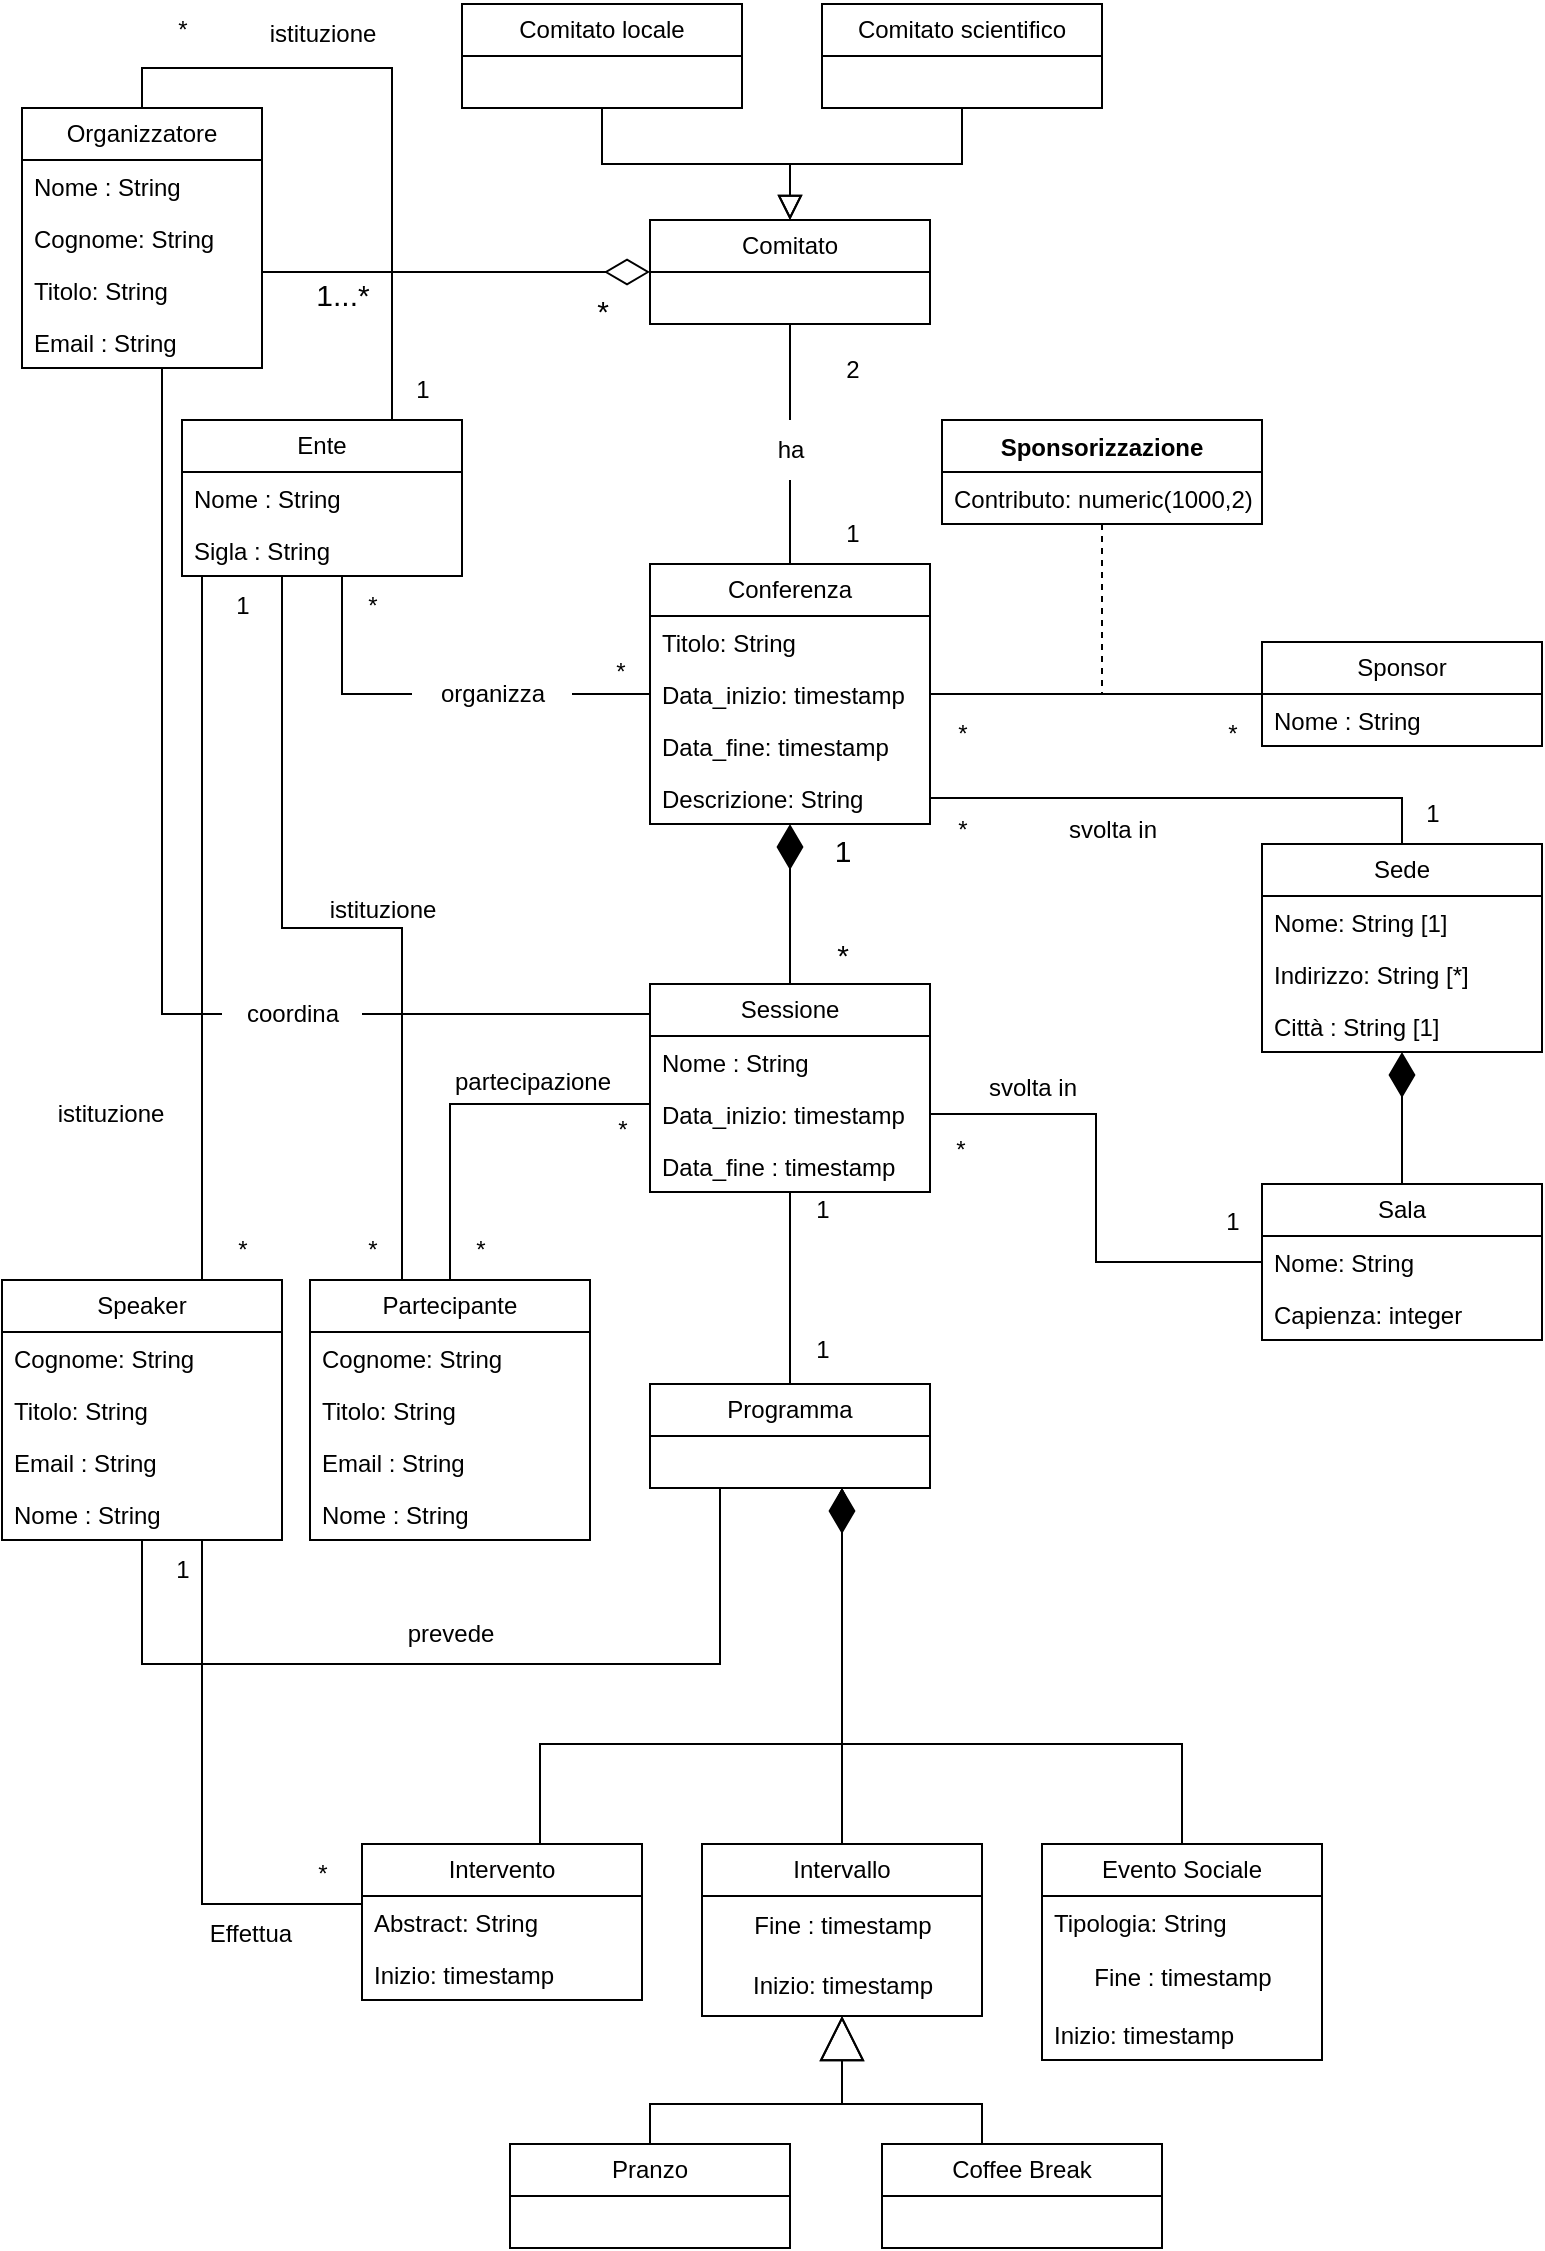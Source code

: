 <mxfile version="21.3.7" type="device">
  <diagram name="Pagina-1" id="CvmVaPvms-UxlyBjIQ5L">
    <mxGraphModel dx="1434" dy="839" grid="1" gridSize="10" guides="1" tooltips="1" connect="1" arrows="1" fold="1" page="1" pageScale="1" pageWidth="827" pageHeight="1169" math="0" shadow="0">
      <root>
        <mxCell id="0" />
        <mxCell id="1" parent="0" />
        <mxCell id="4EUrBaUepY61Hy6sgjjP-1" value="Organizzatore" style="swimlane;fontStyle=0;childLayout=stackLayout;horizontal=1;startSize=26;fillColor=none;horizontalStack=0;resizeParent=1;resizeParentMax=0;resizeLast=0;collapsible=1;marginBottom=0;whiteSpace=wrap;html=1;" parent="1" vertex="1">
          <mxGeometry x="30" y="62" width="120" height="130" as="geometry" />
        </mxCell>
        <mxCell id="4EUrBaUepY61Hy6sgjjP-2" value="Nome : String" style="text;strokeColor=none;fillColor=none;align=left;verticalAlign=top;spacingLeft=4;spacingRight=4;overflow=hidden;rotatable=0;points=[[0,0.5],[1,0.5]];portConstraint=eastwest;whiteSpace=wrap;html=1;" parent="4EUrBaUepY61Hy6sgjjP-1" vertex="1">
          <mxGeometry y="26" width="120" height="26" as="geometry" />
        </mxCell>
        <mxCell id="4EUrBaUepY61Hy6sgjjP-3" value="Cognome: String" style="text;strokeColor=none;fillColor=none;align=left;verticalAlign=top;spacingLeft=4;spacingRight=4;overflow=hidden;rotatable=0;points=[[0,0.5],[1,0.5]];portConstraint=eastwest;whiteSpace=wrap;html=1;" parent="4EUrBaUepY61Hy6sgjjP-1" vertex="1">
          <mxGeometry y="52" width="120" height="26" as="geometry" />
        </mxCell>
        <mxCell id="4EUrBaUepY61Hy6sgjjP-4" value="Titolo: String" style="text;strokeColor=none;fillColor=none;align=left;verticalAlign=top;spacingLeft=4;spacingRight=4;overflow=hidden;rotatable=0;points=[[0,0.5],[1,0.5]];portConstraint=eastwest;whiteSpace=wrap;html=1;" parent="4EUrBaUepY61Hy6sgjjP-1" vertex="1">
          <mxGeometry y="78" width="120" height="26" as="geometry" />
        </mxCell>
        <mxCell id="4EUrBaUepY61Hy6sgjjP-5" value="Email : String" style="text;strokeColor=none;fillColor=none;align=left;verticalAlign=top;spacingLeft=4;spacingRight=4;overflow=hidden;rotatable=0;points=[[0,0.5],[1,0.5]];portConstraint=eastwest;whiteSpace=wrap;html=1;" parent="4EUrBaUepY61Hy6sgjjP-1" vertex="1">
          <mxGeometry y="104" width="120" height="26" as="geometry" />
        </mxCell>
        <mxCell id="4EUrBaUepY61Hy6sgjjP-6" value="Comitato" style="swimlane;fontStyle=0;childLayout=stackLayout;horizontal=1;startSize=26;fillColor=none;horizontalStack=0;resizeParent=1;resizeParentMax=0;resizeLast=0;collapsible=1;marginBottom=0;whiteSpace=wrap;html=1;" parent="1" vertex="1">
          <mxGeometry x="344" y="118" width="140" height="52" as="geometry" />
        </mxCell>
        <mxCell id="4EUrBaUepY61Hy6sgjjP-19" style="edgeStyle=orthogonalEdgeStyle;rounded=0;orthogonalLoop=1;jettySize=auto;html=1;exitX=0.5;exitY=1;exitDx=0;exitDy=0;endSize=10;endArrow=block;endFill=0;" parent="1" source="4EUrBaUepY61Hy6sgjjP-14" target="4EUrBaUepY61Hy6sgjjP-6" edge="1">
          <mxGeometry relative="1" as="geometry" />
        </mxCell>
        <mxCell id="4EUrBaUepY61Hy6sgjjP-14" value="Comitato locale" style="swimlane;fontStyle=0;childLayout=stackLayout;horizontal=1;startSize=26;fillColor=none;horizontalStack=0;resizeParent=1;resizeParentMax=0;resizeLast=0;collapsible=1;marginBottom=0;whiteSpace=wrap;html=1;" parent="1" vertex="1">
          <mxGeometry x="250" y="10" width="140" height="52" as="geometry" />
        </mxCell>
        <mxCell id="4EUrBaUepY61Hy6sgjjP-20" style="edgeStyle=orthogonalEdgeStyle;rounded=0;orthogonalLoop=1;jettySize=auto;html=1;exitX=0.5;exitY=1;exitDx=0;exitDy=0;entryX=0.5;entryY=0;entryDx=0;entryDy=0;endArrow=block;endFill=0;endSize=10;" parent="1" source="4EUrBaUepY61Hy6sgjjP-18" target="4EUrBaUepY61Hy6sgjjP-6" edge="1">
          <mxGeometry relative="1" as="geometry" />
        </mxCell>
        <mxCell id="4EUrBaUepY61Hy6sgjjP-18" value="Comitato scientifico" style="swimlane;fontStyle=0;childLayout=stackLayout;horizontal=1;startSize=26;fillColor=none;horizontalStack=0;resizeParent=1;resizeParentMax=0;resizeLast=0;collapsible=1;marginBottom=0;whiteSpace=wrap;html=1;" parent="1" vertex="1">
          <mxGeometry x="430" y="10" width="140" height="52" as="geometry" />
        </mxCell>
        <mxCell id="4EUrBaUepY61Hy6sgjjP-21" style="edgeStyle=orthogonalEdgeStyle;rounded=0;orthogonalLoop=1;jettySize=auto;html=1;endArrow=diamondThin;endFill=0;endSize=20;" parent="1" source="4EUrBaUepY61Hy6sgjjP-1" target="4EUrBaUepY61Hy6sgjjP-6" edge="1">
          <mxGeometry relative="1" as="geometry">
            <Array as="points">
              <mxPoint x="240" y="144" />
              <mxPoint x="240" y="144" />
            </Array>
          </mxGeometry>
        </mxCell>
        <mxCell id="4EUrBaUepY61Hy6sgjjP-22" value="&lt;font style=&quot;font-size: 15px;&quot;&gt;1...*&lt;/font&gt;" style="text;html=1;align=center;verticalAlign=middle;resizable=0;points=[];autosize=1;strokeColor=none;fillColor=none;" parent="1" vertex="1">
          <mxGeometry x="165" y="140" width="50" height="30" as="geometry" />
        </mxCell>
        <mxCell id="4EUrBaUepY61Hy6sgjjP-23" value="&lt;font style=&quot;font-size: 15px;&quot;&gt;*&lt;/font&gt;" style="text;html=1;align=center;verticalAlign=middle;resizable=0;points=[];autosize=1;strokeColor=none;fillColor=none;fontSize=12;fontFamily=Helvetica;fontColor=default;" parent="1" vertex="1">
          <mxGeometry x="305" y="148" width="30" height="30" as="geometry" />
        </mxCell>
        <mxCell id="4EUrBaUepY61Hy6sgjjP-29" style="edgeStyle=orthogonalEdgeStyle;rounded=0;orthogonalLoop=1;jettySize=auto;html=1;exitX=0.5;exitY=0;exitDx=0;exitDy=0;fontFamily=Helvetica;fontSize=12;fontColor=default;endArrow=none;endFill=0;" parent="1" source="4EUrBaUepY61Hy6sgjjP-32" target="4EUrBaUepY61Hy6sgjjP-6" edge="1">
          <mxGeometry relative="1" as="geometry" />
        </mxCell>
        <mxCell id="4EUrBaUepY61Hy6sgjjP-24" value="Conferenza" style="swimlane;fontStyle=0;childLayout=stackLayout;horizontal=1;startSize=26;fillColor=none;horizontalStack=0;resizeParent=1;resizeParentMax=0;resizeLast=0;collapsible=1;marginBottom=0;whiteSpace=wrap;html=1;fontFamily=Helvetica;fontSize=12;fontColor=default;" parent="1" vertex="1">
          <mxGeometry x="344" y="290" width="140" height="130" as="geometry" />
        </mxCell>
        <mxCell id="4EUrBaUepY61Hy6sgjjP-25" value="Titolo: String" style="text;strokeColor=none;fillColor=none;align=left;verticalAlign=top;spacingLeft=4;spacingRight=4;overflow=hidden;rotatable=0;points=[[0,0.5],[1,0.5]];portConstraint=eastwest;whiteSpace=wrap;html=1;fontSize=12;fontFamily=Helvetica;fontColor=default;" parent="4EUrBaUepY61Hy6sgjjP-24" vertex="1">
          <mxGeometry y="26" width="140" height="26" as="geometry" />
        </mxCell>
        <mxCell id="4EUrBaUepY61Hy6sgjjP-26" value="Data_inizio: timestamp" style="text;strokeColor=none;fillColor=none;align=left;verticalAlign=top;spacingLeft=4;spacingRight=4;overflow=hidden;rotatable=0;points=[[0,0.5],[1,0.5]];portConstraint=eastwest;whiteSpace=wrap;html=1;fontSize=12;fontFamily=Helvetica;fontColor=default;" parent="4EUrBaUepY61Hy6sgjjP-24" vertex="1">
          <mxGeometry y="52" width="140" height="26" as="geometry" />
        </mxCell>
        <mxCell id="4EUrBaUepY61Hy6sgjjP-27" value="Data_fine: timestamp" style="text;strokeColor=none;fillColor=none;align=left;verticalAlign=top;spacingLeft=4;spacingRight=4;overflow=hidden;rotatable=0;points=[[0,0.5],[1,0.5]];portConstraint=eastwest;whiteSpace=wrap;html=1;fontSize=12;fontFamily=Helvetica;fontColor=default;" parent="4EUrBaUepY61Hy6sgjjP-24" vertex="1">
          <mxGeometry y="78" width="140" height="26" as="geometry" />
        </mxCell>
        <mxCell id="4EUrBaUepY61Hy6sgjjP-28" value="Descrizione: String" style="text;strokeColor=none;fillColor=none;align=left;verticalAlign=top;spacingLeft=4;spacingRight=4;overflow=hidden;rotatable=0;points=[[0,0.5],[1,0.5]];portConstraint=eastwest;whiteSpace=wrap;html=1;fontSize=12;fontFamily=Helvetica;fontColor=default;" parent="4EUrBaUepY61Hy6sgjjP-24" vertex="1">
          <mxGeometry y="104" width="140" height="26" as="geometry" />
        </mxCell>
        <mxCell id="4EUrBaUepY61Hy6sgjjP-30" value="2" style="text;html=1;align=center;verticalAlign=middle;resizable=0;points=[];autosize=1;strokeColor=none;fillColor=none;fontSize=12;fontFamily=Helvetica;fontColor=default;" parent="1" vertex="1">
          <mxGeometry x="430" y="178" width="30" height="30" as="geometry" />
        </mxCell>
        <mxCell id="4EUrBaUepY61Hy6sgjjP-31" value="1" style="text;html=1;align=center;verticalAlign=middle;resizable=0;points=[];autosize=1;strokeColor=none;fillColor=none;fontSize=12;fontFamily=Helvetica;fontColor=default;" parent="1" vertex="1">
          <mxGeometry x="430" y="260" width="30" height="30" as="geometry" />
        </mxCell>
        <mxCell id="4EUrBaUepY61Hy6sgjjP-33" value="" style="edgeStyle=orthogonalEdgeStyle;rounded=0;orthogonalLoop=1;jettySize=auto;html=1;exitX=0.5;exitY=0;exitDx=0;exitDy=0;fontFamily=Helvetica;fontSize=12;fontColor=default;endArrow=none;endFill=0;" parent="1" source="4EUrBaUepY61Hy6sgjjP-24" target="4EUrBaUepY61Hy6sgjjP-32" edge="1">
          <mxGeometry relative="1" as="geometry">
            <mxPoint x="414" y="290" as="sourcePoint" />
            <mxPoint x="414" y="170" as="targetPoint" />
          </mxGeometry>
        </mxCell>
        <mxCell id="4EUrBaUepY61Hy6sgjjP-32" value="ha" style="text;html=1;align=center;verticalAlign=middle;resizable=0;points=[];autosize=1;strokeColor=none;fillColor=none;fontSize=12;fontFamily=Helvetica;fontColor=default;" parent="1" vertex="1">
          <mxGeometry x="394" y="218" width="40" height="30" as="geometry" />
        </mxCell>
        <mxCell id="4EUrBaUepY61Hy6sgjjP-34" value="Sponsor" style="swimlane;fontStyle=0;childLayout=stackLayout;horizontal=1;startSize=26;fillColor=none;horizontalStack=0;resizeParent=1;resizeParentMax=0;resizeLast=0;collapsible=1;marginBottom=0;whiteSpace=wrap;html=1;fontFamily=Helvetica;fontSize=12;fontColor=default;" parent="1" vertex="1">
          <mxGeometry x="650" y="329" width="140" height="52" as="geometry" />
        </mxCell>
        <mxCell id="4EUrBaUepY61Hy6sgjjP-35" value="Nome : String" style="text;strokeColor=none;fillColor=none;align=left;verticalAlign=top;spacingLeft=4;spacingRight=4;overflow=hidden;rotatable=0;points=[[0,0.5],[1,0.5]];portConstraint=eastwest;whiteSpace=wrap;html=1;fontSize=12;fontFamily=Helvetica;fontColor=default;" parent="4EUrBaUepY61Hy6sgjjP-34" vertex="1">
          <mxGeometry y="26" width="140" height="26" as="geometry" />
        </mxCell>
        <mxCell id="4EUrBaUepY61Hy6sgjjP-38" value="Sponsorizzazione" style="swimlane;fontStyle=1;align=center;verticalAlign=top;childLayout=stackLayout;horizontal=1;startSize=26;horizontalStack=0;resizeParent=1;resizeParentMax=0;resizeLast=0;collapsible=1;marginBottom=0;whiteSpace=wrap;html=1;fontFamily=Helvetica;fontSize=12;fontColor=default;fillColor=none;gradientColor=none;" parent="1" vertex="1">
          <mxGeometry x="490" y="218" width="160" height="52" as="geometry" />
        </mxCell>
        <mxCell id="4EUrBaUepY61Hy6sgjjP-39" value="Contributo: numeric(1000,2)" style="text;strokeColor=none;fillColor=none;align=left;verticalAlign=top;spacingLeft=4;spacingRight=4;overflow=hidden;rotatable=0;points=[[0,0.5],[1,0.5]];portConstraint=eastwest;whiteSpace=wrap;html=1;fontSize=12;fontFamily=Helvetica;fontColor=default;" parent="4EUrBaUepY61Hy6sgjjP-38" vertex="1">
          <mxGeometry y="26" width="160" height="26" as="geometry" />
        </mxCell>
        <mxCell id="4EUrBaUepY61Hy6sgjjP-47" style="edgeStyle=orthogonalEdgeStyle;rounded=0;orthogonalLoop=1;jettySize=auto;html=1;exitX=1;exitY=0.5;exitDx=0;exitDy=0;entryX=0.5;entryY=1;entryDx=0;entryDy=0;fontFamily=Helvetica;fontSize=12;fontColor=default;dashed=1;endArrow=none;endFill=0;" parent="1" source="4EUrBaUepY61Hy6sgjjP-26" target="4EUrBaUepY61Hy6sgjjP-38" edge="1">
          <mxGeometry relative="1" as="geometry" />
        </mxCell>
        <mxCell id="4EUrBaUepY61Hy6sgjjP-48" style="edgeStyle=orthogonalEdgeStyle;rounded=0;orthogonalLoop=1;jettySize=auto;html=1;exitX=1;exitY=0.5;exitDx=0;exitDy=0;fontFamily=Helvetica;fontSize=12;fontColor=default;endArrow=none;endFill=0;" parent="1" source="4EUrBaUepY61Hy6sgjjP-26" target="4EUrBaUepY61Hy6sgjjP-34" edge="1">
          <mxGeometry relative="1" as="geometry" />
        </mxCell>
        <mxCell id="4EUrBaUepY61Hy6sgjjP-49" value="*" style="text;html=1;align=center;verticalAlign=middle;resizable=0;points=[];autosize=1;strokeColor=none;fillColor=none;fontSize=12;fontFamily=Helvetica;fontColor=default;" parent="1" vertex="1">
          <mxGeometry x="620" y="360" width="30" height="30" as="geometry" />
        </mxCell>
        <mxCell id="4EUrBaUepY61Hy6sgjjP-50" value="*" style="text;html=1;align=center;verticalAlign=middle;resizable=0;points=[];autosize=1;strokeColor=none;fillColor=none;fontSize=12;fontFamily=Helvetica;fontColor=default;" parent="1" vertex="1">
          <mxGeometry x="485" y="360" width="30" height="30" as="geometry" />
        </mxCell>
        <mxCell id="4EUrBaUepY61Hy6sgjjP-71" style="edgeStyle=orthogonalEdgeStyle;rounded=0;orthogonalLoop=1;jettySize=auto;html=1;exitX=0.75;exitY=0;exitDx=0;exitDy=0;entryX=0.5;entryY=0;entryDx=0;entryDy=0;fontFamily=Helvetica;fontSize=12;fontColor=default;endArrow=none;endFill=0;" parent="1" source="4EUrBaUepY61Hy6sgjjP-51" target="4EUrBaUepY61Hy6sgjjP-1" edge="1">
          <mxGeometry relative="1" as="geometry" />
        </mxCell>
        <mxCell id="4EUrBaUepY61Hy6sgjjP-51" value="Ente" style="swimlane;fontStyle=0;childLayout=stackLayout;horizontal=1;startSize=26;fillColor=none;horizontalStack=0;resizeParent=1;resizeParentMax=0;resizeLast=0;collapsible=1;marginBottom=0;whiteSpace=wrap;html=1;fontFamily=Helvetica;fontSize=12;fontColor=default;" parent="1" vertex="1">
          <mxGeometry x="110" y="218" width="140" height="78" as="geometry" />
        </mxCell>
        <mxCell id="4EUrBaUepY61Hy6sgjjP-52" value="Nome : String" style="text;strokeColor=none;fillColor=none;align=left;verticalAlign=top;spacingLeft=4;spacingRight=4;overflow=hidden;rotatable=0;points=[[0,0.5],[1,0.5]];portConstraint=eastwest;whiteSpace=wrap;html=1;fontSize=12;fontFamily=Helvetica;fontColor=default;" parent="4EUrBaUepY61Hy6sgjjP-51" vertex="1">
          <mxGeometry y="26" width="140" height="26" as="geometry" />
        </mxCell>
        <mxCell id="4EUrBaUepY61Hy6sgjjP-53" value="Sigla : String" style="text;strokeColor=none;fillColor=none;align=left;verticalAlign=top;spacingLeft=4;spacingRight=4;overflow=hidden;rotatable=0;points=[[0,0.5],[1,0.5]];portConstraint=eastwest;whiteSpace=wrap;html=1;fontSize=12;fontFamily=Helvetica;fontColor=default;" parent="4EUrBaUepY61Hy6sgjjP-51" vertex="1">
          <mxGeometry y="52" width="140" height="26" as="geometry" />
        </mxCell>
        <mxCell id="4EUrBaUepY61Hy6sgjjP-55" style="edgeStyle=orthogonalEdgeStyle;rounded=0;orthogonalLoop=1;jettySize=auto;html=1;exitX=1;exitY=0.5;exitDx=0;exitDy=0;fontFamily=Helvetica;fontSize=12;fontColor=default;endArrow=none;endFill=0;" parent="1" source="4EUrBaUepY61Hy6sgjjP-56" target="4EUrBaUepY61Hy6sgjjP-24" edge="1">
          <mxGeometry relative="1" as="geometry" />
        </mxCell>
        <mxCell id="4EUrBaUepY61Hy6sgjjP-57" value="" style="edgeStyle=orthogonalEdgeStyle;rounded=0;orthogonalLoop=1;jettySize=auto;html=1;fontFamily=Helvetica;fontSize=12;fontColor=default;endArrow=none;endFill=0;" parent="1" source="4EUrBaUepY61Hy6sgjjP-51" target="4EUrBaUepY61Hy6sgjjP-56" edge="1">
          <mxGeometry relative="1" as="geometry">
            <mxPoint x="180" y="355" as="sourcePoint" />
            <mxPoint x="344" y="355" as="targetPoint" />
            <Array as="points">
              <mxPoint x="190" y="355" />
            </Array>
          </mxGeometry>
        </mxCell>
        <mxCell id="4EUrBaUepY61Hy6sgjjP-56" value="organizza" style="text;html=1;align=center;verticalAlign=middle;resizable=0;points=[];autosize=1;strokeColor=none;fillColor=none;fontSize=12;fontFamily=Helvetica;fontColor=default;" parent="1" vertex="1">
          <mxGeometry x="225" y="340" width="80" height="30" as="geometry" />
        </mxCell>
        <mxCell id="4EUrBaUepY61Hy6sgjjP-58" value="*" style="text;html=1;align=center;verticalAlign=middle;resizable=0;points=[];autosize=1;strokeColor=none;fillColor=none;fontSize=12;fontFamily=Helvetica;fontColor=default;" parent="1" vertex="1">
          <mxGeometry x="314" y="329" width="30" height="30" as="geometry" />
        </mxCell>
        <mxCell id="4EUrBaUepY61Hy6sgjjP-59" value="*" style="text;html=1;align=center;verticalAlign=middle;resizable=0;points=[];autosize=1;strokeColor=none;fillColor=none;fontSize=12;fontFamily=Helvetica;fontColor=default;" parent="1" vertex="1">
          <mxGeometry x="190" y="296" width="30" height="30" as="geometry" />
        </mxCell>
        <mxCell id="4EUrBaUepY61Hy6sgjjP-64" style="edgeStyle=orthogonalEdgeStyle;rounded=0;orthogonalLoop=1;jettySize=auto;html=1;exitX=0.5;exitY=0;exitDx=0;exitDy=0;fontFamily=Helvetica;fontSize=12;fontColor=default;endArrow=diamondThin;endFill=1;endSize=20;" parent="1" source="4EUrBaUepY61Hy6sgjjP-60" target="4EUrBaUepY61Hy6sgjjP-24" edge="1">
          <mxGeometry relative="1" as="geometry" />
        </mxCell>
        <mxCell id="4EUrBaUepY61Hy6sgjjP-60" value="Sessione" style="swimlane;fontStyle=0;childLayout=stackLayout;horizontal=1;startSize=26;fillColor=none;horizontalStack=0;resizeParent=1;resizeParentMax=0;resizeLast=0;collapsible=1;marginBottom=0;whiteSpace=wrap;html=1;fontFamily=Helvetica;fontSize=12;fontColor=default;" parent="1" vertex="1">
          <mxGeometry x="344" y="500" width="140" height="104" as="geometry" />
        </mxCell>
        <mxCell id="4EUrBaUepY61Hy6sgjjP-61" value="Nome : String" style="text;strokeColor=none;fillColor=none;align=left;verticalAlign=top;spacingLeft=4;spacingRight=4;overflow=hidden;rotatable=0;points=[[0,0.5],[1,0.5]];portConstraint=eastwest;whiteSpace=wrap;html=1;fontSize=12;fontFamily=Helvetica;fontColor=default;" parent="4EUrBaUepY61Hy6sgjjP-60" vertex="1">
          <mxGeometry y="26" width="140" height="26" as="geometry" />
        </mxCell>
        <mxCell id="4EUrBaUepY61Hy6sgjjP-62" value="Data_inizio: timestamp" style="text;strokeColor=none;fillColor=none;align=left;verticalAlign=top;spacingLeft=4;spacingRight=4;overflow=hidden;rotatable=0;points=[[0,0.5],[1,0.5]];portConstraint=eastwest;whiteSpace=wrap;html=1;fontSize=12;fontFamily=Helvetica;fontColor=default;" parent="4EUrBaUepY61Hy6sgjjP-60" vertex="1">
          <mxGeometry y="52" width="140" height="26" as="geometry" />
        </mxCell>
        <mxCell id="4EUrBaUepY61Hy6sgjjP-63" value="Data_fine : timestamp" style="text;strokeColor=none;fillColor=none;align=left;verticalAlign=top;spacingLeft=4;spacingRight=4;overflow=hidden;rotatable=0;points=[[0,0.5],[1,0.5]];portConstraint=eastwest;whiteSpace=wrap;html=1;fontSize=12;fontFamily=Helvetica;fontColor=default;" parent="4EUrBaUepY61Hy6sgjjP-60" vertex="1">
          <mxGeometry y="78" width="140" height="26" as="geometry" />
        </mxCell>
        <mxCell id="4EUrBaUepY61Hy6sgjjP-65" value="&lt;font style=&quot;font-size: 15px;&quot;&gt;1&lt;/font&gt;" style="text;html=1;align=center;verticalAlign=middle;resizable=0;points=[];autosize=1;strokeColor=none;fillColor=none;fontSize=12;fontFamily=Helvetica;fontColor=default;" parent="1" vertex="1">
          <mxGeometry x="425" y="418" width="30" height="30" as="geometry" />
        </mxCell>
        <mxCell id="4EUrBaUepY61Hy6sgjjP-66" value="&lt;font style=&quot;font-size: 15px;&quot;&gt;*&lt;/font&gt;" style="text;html=1;align=center;verticalAlign=middle;resizable=0;points=[];autosize=1;strokeColor=none;fillColor=none;fontSize=12;fontFamily=Helvetica;fontColor=default;" parent="1" vertex="1">
          <mxGeometry x="425" y="470" width="30" height="30" as="geometry" />
        </mxCell>
        <mxCell id="4EUrBaUepY61Hy6sgjjP-67" style="edgeStyle=orthogonalEdgeStyle;rounded=0;orthogonalLoop=1;jettySize=auto;html=1;exitX=0;exitY=0.5;exitDx=0;exitDy=0;fontFamily=Helvetica;fontSize=12;fontColor=default;endArrow=none;endFill=0;" parent="1" source="4EUrBaUepY61Hy6sgjjP-68" target="4EUrBaUepY61Hy6sgjjP-1" edge="1">
          <mxGeometry relative="1" as="geometry">
            <Array as="points">
              <mxPoint x="100" y="515" />
            </Array>
          </mxGeometry>
        </mxCell>
        <mxCell id="4EUrBaUepY61Hy6sgjjP-70" value="" style="edgeStyle=orthogonalEdgeStyle;rounded=0;orthogonalLoop=1;jettySize=auto;html=1;exitX=0;exitY=0.5;exitDx=0;exitDy=0;fontFamily=Helvetica;fontSize=12;fontColor=default;endArrow=none;endFill=0;" parent="1" source="4EUrBaUepY61Hy6sgjjP-62" target="4EUrBaUepY61Hy6sgjjP-68" edge="1">
          <mxGeometry relative="1" as="geometry">
            <mxPoint x="344" y="565" as="sourcePoint" />
            <mxPoint x="56" y="193" as="targetPoint" />
            <Array as="points">
              <mxPoint x="344" y="515" />
            </Array>
          </mxGeometry>
        </mxCell>
        <mxCell id="4EUrBaUepY61Hy6sgjjP-68" value="coordina" style="text;html=1;align=center;verticalAlign=middle;resizable=0;points=[];autosize=1;strokeColor=none;fillColor=none;fontSize=12;fontFamily=Helvetica;fontColor=default;" parent="1" vertex="1">
          <mxGeometry x="130" y="500" width="70" height="30" as="geometry" />
        </mxCell>
        <mxCell id="4EUrBaUepY61Hy6sgjjP-72" value="Sede" style="swimlane;fontStyle=0;childLayout=stackLayout;horizontal=1;startSize=26;fillColor=none;horizontalStack=0;resizeParent=1;resizeParentMax=0;resizeLast=0;collapsible=1;marginBottom=0;whiteSpace=wrap;html=1;fontFamily=Helvetica;fontSize=12;fontColor=default;" parent="1" vertex="1">
          <mxGeometry x="650" y="430" width="140" height="104" as="geometry" />
        </mxCell>
        <mxCell id="4EUrBaUepY61Hy6sgjjP-73" value="Nome: String [1]" style="text;strokeColor=none;fillColor=none;align=left;verticalAlign=top;spacingLeft=4;spacingRight=4;overflow=hidden;rotatable=0;points=[[0,0.5],[1,0.5]];portConstraint=eastwest;whiteSpace=wrap;html=1;fontSize=12;fontFamily=Helvetica;fontColor=default;" parent="4EUrBaUepY61Hy6sgjjP-72" vertex="1">
          <mxGeometry y="26" width="140" height="26" as="geometry" />
        </mxCell>
        <mxCell id="4EUrBaUepY61Hy6sgjjP-74" value="Indirizzo: String [*]" style="text;strokeColor=none;fillColor=none;align=left;verticalAlign=top;spacingLeft=4;spacingRight=4;overflow=hidden;rotatable=0;points=[[0,0.5],[1,0.5]];portConstraint=eastwest;whiteSpace=wrap;html=1;fontSize=12;fontFamily=Helvetica;fontColor=default;" parent="4EUrBaUepY61Hy6sgjjP-72" vertex="1">
          <mxGeometry y="52" width="140" height="26" as="geometry" />
        </mxCell>
        <mxCell id="4EUrBaUepY61Hy6sgjjP-75" value="Città : String [1]" style="text;strokeColor=none;fillColor=none;align=left;verticalAlign=top;spacingLeft=4;spacingRight=4;overflow=hidden;rotatable=0;points=[[0,0.5],[1,0.5]];portConstraint=eastwest;whiteSpace=wrap;html=1;fontSize=12;fontFamily=Helvetica;fontColor=default;" parent="4EUrBaUepY61Hy6sgjjP-72" vertex="1">
          <mxGeometry y="78" width="140" height="26" as="geometry" />
        </mxCell>
        <mxCell id="4EUrBaUepY61Hy6sgjjP-76" style="edgeStyle=orthogonalEdgeStyle;rounded=0;orthogonalLoop=1;jettySize=auto;html=1;exitX=1;exitY=0.5;exitDx=0;exitDy=0;entryX=0.5;entryY=0;entryDx=0;entryDy=0;fontFamily=Helvetica;fontSize=12;fontColor=default;endArrow=none;endFill=0;" parent="1" source="4EUrBaUepY61Hy6sgjjP-28" target="4EUrBaUepY61Hy6sgjjP-72" edge="1">
          <mxGeometry relative="1" as="geometry" />
        </mxCell>
        <mxCell id="4EUrBaUepY61Hy6sgjjP-85" style="edgeStyle=orthogonalEdgeStyle;rounded=0;orthogonalLoop=1;jettySize=auto;html=1;exitX=0.5;exitY=0;exitDx=0;exitDy=0;fontFamily=Helvetica;fontSize=12;fontColor=default;endArrow=diamondThin;endFill=1;endSize=20;" parent="1" source="4EUrBaUepY61Hy6sgjjP-81" target="4EUrBaUepY61Hy6sgjjP-72" edge="1">
          <mxGeometry relative="1" as="geometry" />
        </mxCell>
        <mxCell id="4EUrBaUepY61Hy6sgjjP-81" value="Sala" style="swimlane;fontStyle=0;childLayout=stackLayout;horizontal=1;startSize=26;fillColor=none;horizontalStack=0;resizeParent=1;resizeParentMax=0;resizeLast=0;collapsible=1;marginBottom=0;whiteSpace=wrap;html=1;fontFamily=Helvetica;fontSize=12;fontColor=default;" parent="1" vertex="1">
          <mxGeometry x="650" y="600" width="140" height="78" as="geometry" />
        </mxCell>
        <mxCell id="4EUrBaUepY61Hy6sgjjP-82" value="Nome: String" style="text;strokeColor=none;fillColor=none;align=left;verticalAlign=top;spacingLeft=4;spacingRight=4;overflow=hidden;rotatable=0;points=[[0,0.5],[1,0.5]];portConstraint=eastwest;whiteSpace=wrap;html=1;fontSize=12;fontFamily=Helvetica;fontColor=default;" parent="4EUrBaUepY61Hy6sgjjP-81" vertex="1">
          <mxGeometry y="26" width="140" height="26" as="geometry" />
        </mxCell>
        <mxCell id="4EUrBaUepY61Hy6sgjjP-83" value="Capienza: integer" style="text;strokeColor=none;fillColor=none;align=left;verticalAlign=top;spacingLeft=4;spacingRight=4;overflow=hidden;rotatable=0;points=[[0,0.5],[1,0.5]];portConstraint=eastwest;whiteSpace=wrap;html=1;fontSize=12;fontFamily=Helvetica;fontColor=default;" parent="4EUrBaUepY61Hy6sgjjP-81" vertex="1">
          <mxGeometry y="52" width="140" height="26" as="geometry" />
        </mxCell>
        <mxCell id="4EUrBaUepY61Hy6sgjjP-86" style="edgeStyle=orthogonalEdgeStyle;rounded=0;orthogonalLoop=1;jettySize=auto;html=1;exitX=1;exitY=0.5;exitDx=0;exitDy=0;fontFamily=Helvetica;fontSize=12;fontColor=default;endArrow=none;endFill=0;" parent="1" source="4EUrBaUepY61Hy6sgjjP-62" target="4EUrBaUepY61Hy6sgjjP-82" edge="1">
          <mxGeometry relative="1" as="geometry" />
        </mxCell>
        <mxCell id="4EUrBaUepY61Hy6sgjjP-87" value="*" style="text;html=1;align=center;verticalAlign=middle;resizable=0;points=[];autosize=1;strokeColor=none;fillColor=none;fontSize=12;fontFamily=Helvetica;fontColor=default;" parent="1" vertex="1">
          <mxGeometry x="485" y="408" width="30" height="30" as="geometry" />
        </mxCell>
        <mxCell id="4EUrBaUepY61Hy6sgjjP-88" value="1" style="text;html=1;align=center;verticalAlign=middle;resizable=0;points=[];autosize=1;strokeColor=none;fillColor=none;fontSize=12;fontFamily=Helvetica;fontColor=default;" parent="1" vertex="1">
          <mxGeometry x="720" y="400" width="30" height="30" as="geometry" />
        </mxCell>
        <mxCell id="4EUrBaUepY61Hy6sgjjP-89" value="*" style="text;html=1;align=center;verticalAlign=middle;resizable=0;points=[];autosize=1;strokeColor=none;fillColor=none;fontSize=12;fontFamily=Helvetica;fontColor=default;" parent="1" vertex="1">
          <mxGeometry x="484" y="568" width="30" height="30" as="geometry" />
        </mxCell>
        <mxCell id="4EUrBaUepY61Hy6sgjjP-90" value="1" style="text;html=1;align=center;verticalAlign=middle;resizable=0;points=[];autosize=1;strokeColor=none;fillColor=none;fontSize=12;fontFamily=Helvetica;fontColor=default;" parent="1" vertex="1">
          <mxGeometry x="620" y="604" width="30" height="30" as="geometry" />
        </mxCell>
        <mxCell id="4EUrBaUepY61Hy6sgjjP-95" style="edgeStyle=orthogonalEdgeStyle;rounded=0;orthogonalLoop=1;jettySize=auto;html=1;exitX=0.5;exitY=0;exitDx=0;exitDy=0;fontFamily=Helvetica;fontSize=12;fontColor=default;endArrow=none;endFill=0;" parent="1" source="4EUrBaUepY61Hy6sgjjP-91" target="4EUrBaUepY61Hy6sgjjP-60" edge="1">
          <mxGeometry relative="1" as="geometry" />
        </mxCell>
        <mxCell id="oplTFMq57OWzlQ45hFhS-2" style="edgeStyle=orthogonalEdgeStyle;rounded=0;orthogonalLoop=1;jettySize=auto;html=1;exitX=0.25;exitY=1;exitDx=0;exitDy=0;endArrow=none;endFill=0;" parent="1" source="4EUrBaUepY61Hy6sgjjP-91" target="4EUrBaUepY61Hy6sgjjP-101" edge="1">
          <mxGeometry relative="1" as="geometry">
            <Array as="points">
              <mxPoint x="379" y="840" />
              <mxPoint x="90" y="840" />
            </Array>
          </mxGeometry>
        </mxCell>
        <mxCell id="4EUrBaUepY61Hy6sgjjP-91" value="Programma" style="swimlane;fontStyle=0;childLayout=stackLayout;horizontal=1;startSize=26;fillColor=none;horizontalStack=0;resizeParent=1;resizeParentMax=0;resizeLast=0;collapsible=1;marginBottom=0;whiteSpace=wrap;html=1;fontFamily=Helvetica;fontSize=12;fontColor=default;" parent="1" vertex="1">
          <mxGeometry x="344" y="700" width="140" height="52" as="geometry" />
        </mxCell>
        <mxCell id="4EUrBaUepY61Hy6sgjjP-100" style="edgeStyle=orthogonalEdgeStyle;rounded=0;orthogonalLoop=1;jettySize=auto;html=1;fontFamily=Helvetica;fontSize=12;fontColor=default;endArrow=diamondThin;endFill=1;endSize=20;" parent="1" source="4EUrBaUepY61Hy6sgjjP-117" target="4EUrBaUepY61Hy6sgjjP-91" edge="1">
          <mxGeometry relative="1" as="geometry">
            <mxPoint x="414" y="820" as="sourcePoint" />
            <Array as="points">
              <mxPoint x="289" y="880" />
              <mxPoint x="440" y="880" />
            </Array>
          </mxGeometry>
        </mxCell>
        <mxCell id="4EUrBaUepY61Hy6sgjjP-115" style="edgeStyle=orthogonalEdgeStyle;rounded=0;orthogonalLoop=1;jettySize=auto;html=1;exitX=0.75;exitY=0;exitDx=0;exitDy=0;fontFamily=Helvetica;fontSize=12;fontColor=default;endArrow=none;endFill=0;" parent="1" source="4EUrBaUepY61Hy6sgjjP-101" target="4EUrBaUepY61Hy6sgjjP-51" edge="1">
          <mxGeometry relative="1" as="geometry">
            <mxPoint x="140" y="420" as="targetPoint" />
            <Array as="points">
              <mxPoint x="120" y="648" />
            </Array>
          </mxGeometry>
        </mxCell>
        <mxCell id="4EUrBaUepY61Hy6sgjjP-101" value="Speaker" style="swimlane;fontStyle=0;childLayout=stackLayout;horizontal=1;startSize=26;fillColor=none;horizontalStack=0;resizeParent=1;resizeParentMax=0;resizeLast=0;collapsible=1;marginBottom=0;whiteSpace=wrap;html=1;fontFamily=Helvetica;fontSize=12;fontColor=default;" parent="1" vertex="1">
          <mxGeometry x="20" y="648" width="140" height="130" as="geometry" />
        </mxCell>
        <mxCell id="4EUrBaUepY61Hy6sgjjP-106" value="Cognome: String" style="text;strokeColor=none;fillColor=none;align=left;verticalAlign=top;spacingLeft=4;spacingRight=4;overflow=hidden;rotatable=0;points=[[0,0.5],[1,0.5]];portConstraint=eastwest;whiteSpace=wrap;html=1;" parent="4EUrBaUepY61Hy6sgjjP-101" vertex="1">
          <mxGeometry y="26" width="140" height="26" as="geometry" />
        </mxCell>
        <mxCell id="4EUrBaUepY61Hy6sgjjP-107" value="Titolo: String" style="text;strokeColor=none;fillColor=none;align=left;verticalAlign=top;spacingLeft=4;spacingRight=4;overflow=hidden;rotatable=0;points=[[0,0.5],[1,0.5]];portConstraint=eastwest;whiteSpace=wrap;html=1;" parent="4EUrBaUepY61Hy6sgjjP-101" vertex="1">
          <mxGeometry y="52" width="140" height="26" as="geometry" />
        </mxCell>
        <mxCell id="4EUrBaUepY61Hy6sgjjP-108" value="Email : String" style="text;strokeColor=none;fillColor=none;align=left;verticalAlign=top;spacingLeft=4;spacingRight=4;overflow=hidden;rotatable=0;points=[[0,0.5],[1,0.5]];portConstraint=eastwest;whiteSpace=wrap;html=1;" parent="4EUrBaUepY61Hy6sgjjP-101" vertex="1">
          <mxGeometry y="78" width="140" height="26" as="geometry" />
        </mxCell>
        <mxCell id="4EUrBaUepY61Hy6sgjjP-105" value="Nome : String" style="text;strokeColor=none;fillColor=none;align=left;verticalAlign=top;spacingLeft=4;spacingRight=4;overflow=hidden;rotatable=0;points=[[0,0.5],[1,0.5]];portConstraint=eastwest;whiteSpace=wrap;html=1;" parent="4EUrBaUepY61Hy6sgjjP-101" vertex="1">
          <mxGeometry y="104" width="140" height="26" as="geometry" />
        </mxCell>
        <mxCell id="4EUrBaUepY61Hy6sgjjP-114" style="edgeStyle=orthogonalEdgeStyle;rounded=0;orthogonalLoop=1;jettySize=auto;html=1;exitX=0.25;exitY=0;exitDx=0;exitDy=0;fontFamily=Helvetica;fontSize=12;fontColor=default;endArrow=none;endFill=0;" parent="1" source="4EUrBaUepY61Hy6sgjjP-109" target="4EUrBaUepY61Hy6sgjjP-51" edge="1">
          <mxGeometry relative="1" as="geometry">
            <Array as="points">
              <mxPoint x="220" y="648" />
              <mxPoint x="220" y="472" />
              <mxPoint x="160" y="472" />
            </Array>
          </mxGeometry>
        </mxCell>
        <mxCell id="4EUrBaUepY61Hy6sgjjP-116" style="edgeStyle=orthogonalEdgeStyle;rounded=0;orthogonalLoop=1;jettySize=auto;html=1;exitX=0.5;exitY=0;exitDx=0;exitDy=0;fontFamily=Helvetica;fontSize=12;fontColor=default;entryX=0;entryY=0.5;entryDx=0;entryDy=0;endArrow=none;endFill=0;" parent="1" source="4EUrBaUepY61Hy6sgjjP-109" target="4EUrBaUepY61Hy6sgjjP-63" edge="1">
          <mxGeometry relative="1" as="geometry">
            <Array as="points">
              <mxPoint x="244" y="560" />
              <mxPoint x="344" y="560" />
            </Array>
          </mxGeometry>
        </mxCell>
        <mxCell id="4EUrBaUepY61Hy6sgjjP-109" value="Partecipante" style="swimlane;fontStyle=0;childLayout=stackLayout;horizontal=1;startSize=26;fillColor=none;horizontalStack=0;resizeParent=1;resizeParentMax=0;resizeLast=0;collapsible=1;marginBottom=0;whiteSpace=wrap;html=1;fontFamily=Helvetica;fontSize=12;fontColor=default;" parent="1" vertex="1">
          <mxGeometry x="174" y="648" width="140" height="130" as="geometry" />
        </mxCell>
        <mxCell id="4EUrBaUepY61Hy6sgjjP-110" value="Cognome: String" style="text;strokeColor=none;fillColor=none;align=left;verticalAlign=top;spacingLeft=4;spacingRight=4;overflow=hidden;rotatable=0;points=[[0,0.5],[1,0.5]];portConstraint=eastwest;whiteSpace=wrap;html=1;" parent="4EUrBaUepY61Hy6sgjjP-109" vertex="1">
          <mxGeometry y="26" width="140" height="26" as="geometry" />
        </mxCell>
        <mxCell id="4EUrBaUepY61Hy6sgjjP-111" value="Titolo: String" style="text;strokeColor=none;fillColor=none;align=left;verticalAlign=top;spacingLeft=4;spacingRight=4;overflow=hidden;rotatable=0;points=[[0,0.5],[1,0.5]];portConstraint=eastwest;whiteSpace=wrap;html=1;" parent="4EUrBaUepY61Hy6sgjjP-109" vertex="1">
          <mxGeometry y="52" width="140" height="26" as="geometry" />
        </mxCell>
        <mxCell id="4EUrBaUepY61Hy6sgjjP-112" value="Email : String" style="text;strokeColor=none;fillColor=none;align=left;verticalAlign=top;spacingLeft=4;spacingRight=4;overflow=hidden;rotatable=0;points=[[0,0.5],[1,0.5]];portConstraint=eastwest;whiteSpace=wrap;html=1;" parent="4EUrBaUepY61Hy6sgjjP-109" vertex="1">
          <mxGeometry y="78" width="140" height="26" as="geometry" />
        </mxCell>
        <mxCell id="4EUrBaUepY61Hy6sgjjP-113" value="Nome : String" style="text;strokeColor=none;fillColor=none;align=left;verticalAlign=top;spacingLeft=4;spacingRight=4;overflow=hidden;rotatable=0;points=[[0,0.5],[1,0.5]];portConstraint=eastwest;whiteSpace=wrap;html=1;" parent="4EUrBaUepY61Hy6sgjjP-109" vertex="1">
          <mxGeometry y="104" width="140" height="26" as="geometry" />
        </mxCell>
        <mxCell id="4EUrBaUepY61Hy6sgjjP-135" style="edgeStyle=orthogonalEdgeStyle;rounded=0;orthogonalLoop=1;jettySize=auto;html=1;exitX=0;exitY=0.5;exitDx=0;exitDy=0;fontFamily=Helvetica;fontSize=12;fontColor=default;endArrow=none;endFill=0;" parent="1" source="4EUrBaUepY61Hy6sgjjP-117" target="4EUrBaUepY61Hy6sgjjP-101" edge="1">
          <mxGeometry relative="1" as="geometry">
            <Array as="points">
              <mxPoint x="200" y="960" />
              <mxPoint x="120" y="960" />
            </Array>
          </mxGeometry>
        </mxCell>
        <mxCell id="4EUrBaUepY61Hy6sgjjP-117" value="Intervento" style="swimlane;fontStyle=0;childLayout=stackLayout;horizontal=1;startSize=26;fillColor=none;horizontalStack=0;resizeParent=1;resizeParentMax=0;resizeLast=0;collapsible=1;marginBottom=0;whiteSpace=wrap;html=1;fontFamily=Helvetica;fontSize=12;fontColor=default;" parent="1" vertex="1">
          <mxGeometry x="200" y="930" width="140" height="78" as="geometry" />
        </mxCell>
        <mxCell id="4EUrBaUepY61Hy6sgjjP-118" value="Abstract: String" style="text;strokeColor=none;fillColor=none;align=left;verticalAlign=top;spacingLeft=4;spacingRight=4;overflow=hidden;rotatable=0;points=[[0,0.5],[1,0.5]];portConstraint=eastwest;whiteSpace=wrap;html=1;fontSize=12;fontFamily=Helvetica;fontColor=default;" parent="4EUrBaUepY61Hy6sgjjP-117" vertex="1">
          <mxGeometry y="26" width="140" height="26" as="geometry" />
        </mxCell>
        <mxCell id="4EUrBaUepY61Hy6sgjjP-166" value="Inizio: timestamp" style="text;strokeColor=none;fillColor=none;align=left;verticalAlign=top;spacingLeft=4;spacingRight=4;overflow=hidden;rotatable=0;points=[[0,0.5],[1,0.5]];portConstraint=eastwest;whiteSpace=wrap;html=1;fontSize=12;fontFamily=Helvetica;fontColor=default;" parent="4EUrBaUepY61Hy6sgjjP-117" vertex="1">
          <mxGeometry y="52" width="140" height="26" as="geometry" />
        </mxCell>
        <mxCell id="4EUrBaUepY61Hy6sgjjP-155" style="edgeStyle=orthogonalEdgeStyle;rounded=0;orthogonalLoop=1;jettySize=auto;html=1;exitX=0.5;exitY=0;exitDx=0;exitDy=0;fontFamily=Helvetica;fontSize=12;fontColor=default;" parent="1" source="4EUrBaUepY61Hy6sgjjP-122" target="4EUrBaUepY61Hy6sgjjP-91" edge="1">
          <mxGeometry relative="1" as="geometry">
            <Array as="points">
              <mxPoint x="440" y="790" />
              <mxPoint x="440" y="790" />
            </Array>
          </mxGeometry>
        </mxCell>
        <mxCell id="4EUrBaUepY61Hy6sgjjP-122" value="Intervallo" style="swimlane;fontStyle=0;childLayout=stackLayout;horizontal=1;startSize=26;fillColor=none;horizontalStack=0;resizeParent=1;resizeParentMax=0;resizeLast=0;collapsible=1;marginBottom=0;whiteSpace=wrap;html=1;fontFamily=Helvetica;fontSize=12;fontColor=default;" parent="1" vertex="1">
          <mxGeometry x="370" y="930" width="140" height="86" as="geometry" />
        </mxCell>
        <mxCell id="zwpiQG9t-JdcjDoTeKCx-2" value="Fine : timestamp" style="text;html=1;align=center;verticalAlign=middle;resizable=0;points=[];autosize=1;strokeColor=none;fillColor=none;" vertex="1" parent="4EUrBaUepY61Hy6sgjjP-122">
          <mxGeometry y="26" width="140" height="30" as="geometry" />
        </mxCell>
        <mxCell id="4EUrBaUepY61Hy6sgjjP-167" value="Inizio: timestamp" style="text;html=1;align=center;verticalAlign=middle;resizable=0;points=[];autosize=1;strokeColor=none;fillColor=none;fontSize=12;fontFamily=Helvetica;fontColor=default;" parent="4EUrBaUepY61Hy6sgjjP-122" vertex="1">
          <mxGeometry y="56" width="140" height="30" as="geometry" />
        </mxCell>
        <mxCell id="4EUrBaUepY61Hy6sgjjP-156" style="edgeStyle=orthogonalEdgeStyle;rounded=0;orthogonalLoop=1;jettySize=auto;html=1;exitX=0.5;exitY=0;exitDx=0;exitDy=0;fontFamily=Helvetica;fontSize=12;fontColor=default;" parent="1" source="4EUrBaUepY61Hy6sgjjP-129" target="4EUrBaUepY61Hy6sgjjP-91" edge="1">
          <mxGeometry relative="1" as="geometry">
            <Array as="points">
              <mxPoint x="610" y="880" />
              <mxPoint x="440" y="880" />
            </Array>
          </mxGeometry>
        </mxCell>
        <mxCell id="4EUrBaUepY61Hy6sgjjP-129" value="Evento Sociale" style="swimlane;fontStyle=0;childLayout=stackLayout;horizontal=1;startSize=26;fillColor=none;horizontalStack=0;resizeParent=1;resizeParentMax=0;resizeLast=0;collapsible=1;marginBottom=0;whiteSpace=wrap;html=1;fontFamily=Helvetica;fontSize=12;fontColor=default;" parent="1" vertex="1">
          <mxGeometry x="540" y="930" width="140" height="108" as="geometry" />
        </mxCell>
        <mxCell id="4EUrBaUepY61Hy6sgjjP-130" value="Tipologia: String" style="text;strokeColor=none;fillColor=none;align=left;verticalAlign=top;spacingLeft=4;spacingRight=4;overflow=hidden;rotatable=0;points=[[0,0.5],[1,0.5]];portConstraint=eastwest;whiteSpace=wrap;html=1;fontSize=12;fontFamily=Helvetica;fontColor=default;" parent="4EUrBaUepY61Hy6sgjjP-129" vertex="1">
          <mxGeometry y="26" width="140" height="26" as="geometry" />
        </mxCell>
        <mxCell id="zwpiQG9t-JdcjDoTeKCx-1" value="Fine : timestamp" style="text;html=1;align=center;verticalAlign=middle;resizable=0;points=[];autosize=1;strokeColor=none;fillColor=none;" vertex="1" parent="4EUrBaUepY61Hy6sgjjP-129">
          <mxGeometry y="52" width="140" height="30" as="geometry" />
        </mxCell>
        <mxCell id="4EUrBaUepY61Hy6sgjjP-168" value="Inizio: timestamp" style="text;strokeColor=none;fillColor=none;align=left;verticalAlign=top;spacingLeft=4;spacingRight=4;overflow=hidden;rotatable=0;points=[[0,0.5],[1,0.5]];portConstraint=eastwest;whiteSpace=wrap;html=1;fontSize=12;fontFamily=Helvetica;fontColor=default;" parent="4EUrBaUepY61Hy6sgjjP-129" vertex="1">
          <mxGeometry y="82" width="140" height="26" as="geometry" />
        </mxCell>
        <mxCell id="4EUrBaUepY61Hy6sgjjP-142" style="edgeStyle=orthogonalEdgeStyle;rounded=0;orthogonalLoop=1;jettySize=auto;html=1;exitX=0.5;exitY=0;exitDx=0;exitDy=0;fontFamily=Helvetica;fontSize=12;fontColor=default;endArrow=block;endFill=0;endSize=20;" parent="1" source="4EUrBaUepY61Hy6sgjjP-136" target="4EUrBaUepY61Hy6sgjjP-122" edge="1">
          <mxGeometry relative="1" as="geometry">
            <Array as="points">
              <mxPoint x="344" y="1060" />
              <mxPoint x="440" y="1060" />
            </Array>
          </mxGeometry>
        </mxCell>
        <mxCell id="4EUrBaUepY61Hy6sgjjP-136" value="Pranzo" style="swimlane;fontStyle=0;childLayout=stackLayout;horizontal=1;startSize=26;fillColor=none;horizontalStack=0;resizeParent=1;resizeParentMax=0;resizeLast=0;collapsible=1;marginBottom=0;whiteSpace=wrap;html=1;fontFamily=Helvetica;fontSize=12;fontColor=default;" parent="1" vertex="1">
          <mxGeometry x="274" y="1080" width="140" height="52" as="geometry" />
        </mxCell>
        <mxCell id="4EUrBaUepY61Hy6sgjjP-141" style="edgeStyle=orthogonalEdgeStyle;rounded=0;orthogonalLoop=1;jettySize=auto;html=1;exitX=0.5;exitY=0;exitDx=0;exitDy=0;fontFamily=Helvetica;fontSize=12;fontColor=default;endArrow=block;endFill=0;endSize=20;" parent="1" source="4EUrBaUepY61Hy6sgjjP-140" target="4EUrBaUepY61Hy6sgjjP-122" edge="1">
          <mxGeometry relative="1" as="geometry">
            <Array as="points">
              <mxPoint x="510" y="1060" />
              <mxPoint x="440" y="1060" />
            </Array>
          </mxGeometry>
        </mxCell>
        <mxCell id="4EUrBaUepY61Hy6sgjjP-140" value="Coffee Break" style="swimlane;fontStyle=0;childLayout=stackLayout;horizontal=1;startSize=26;fillColor=none;horizontalStack=0;resizeParent=1;resizeParentMax=0;resizeLast=0;collapsible=1;marginBottom=0;whiteSpace=wrap;html=1;fontFamily=Helvetica;fontSize=12;fontColor=default;" parent="1" vertex="1">
          <mxGeometry x="460" y="1080" width="140" height="52" as="geometry" />
        </mxCell>
        <mxCell id="4EUrBaUepY61Hy6sgjjP-143" value="1" style="text;html=1;align=center;verticalAlign=middle;resizable=0;points=[];autosize=1;strokeColor=none;fillColor=none;fontSize=12;fontFamily=Helvetica;fontColor=default;" parent="1" vertex="1">
          <mxGeometry x="415" y="598" width="30" height="30" as="geometry" />
        </mxCell>
        <mxCell id="4EUrBaUepY61Hy6sgjjP-144" value="1" style="text;html=1;align=center;verticalAlign=middle;resizable=0;points=[];autosize=1;strokeColor=none;fillColor=none;fontSize=12;fontFamily=Helvetica;fontColor=default;" parent="1" vertex="1">
          <mxGeometry x="415" y="668" width="30" height="30" as="geometry" />
        </mxCell>
        <mxCell id="4EUrBaUepY61Hy6sgjjP-147" value="*" style="text;html=1;align=center;verticalAlign=middle;resizable=0;points=[];autosize=1;strokeColor=none;fillColor=none;fontSize=12;fontFamily=Helvetica;fontColor=default;" parent="1" vertex="1">
          <mxGeometry x="165" y="930" width="30" height="30" as="geometry" />
        </mxCell>
        <mxCell id="4EUrBaUepY61Hy6sgjjP-148" value="1" style="text;html=1;align=center;verticalAlign=middle;resizable=0;points=[];autosize=1;strokeColor=none;fillColor=none;fontSize=12;fontFamily=Helvetica;fontColor=default;" parent="1" vertex="1">
          <mxGeometry x="95" y="778" width="30" height="30" as="geometry" />
        </mxCell>
        <mxCell id="4EUrBaUepY61Hy6sgjjP-149" value="*" style="text;html=1;align=center;verticalAlign=middle;resizable=0;points=[];autosize=1;strokeColor=none;fillColor=none;fontSize=12;fontFamily=Helvetica;fontColor=default;" parent="1" vertex="1">
          <mxGeometry x="315" y="558" width="30" height="30" as="geometry" />
        </mxCell>
        <mxCell id="4EUrBaUepY61Hy6sgjjP-150" value="*" style="text;html=1;align=center;verticalAlign=middle;resizable=0;points=[];autosize=1;strokeColor=none;fillColor=none;fontSize=12;fontFamily=Helvetica;fontColor=default;" parent="1" vertex="1">
          <mxGeometry x="244" y="618" width="30" height="30" as="geometry" />
        </mxCell>
        <mxCell id="4EUrBaUepY61Hy6sgjjP-151" value="*" style="text;html=1;align=center;verticalAlign=middle;resizable=0;points=[];autosize=1;strokeColor=none;fillColor=none;fontSize=12;fontFamily=Helvetica;fontColor=default;" parent="1" vertex="1">
          <mxGeometry x="125" y="618" width="30" height="30" as="geometry" />
        </mxCell>
        <mxCell id="4EUrBaUepY61Hy6sgjjP-152" value="1" style="text;html=1;align=center;verticalAlign=middle;resizable=0;points=[];autosize=1;strokeColor=none;fillColor=none;fontSize=12;fontFamily=Helvetica;fontColor=default;" parent="1" vertex="1">
          <mxGeometry x="125" y="296" width="30" height="30" as="geometry" />
        </mxCell>
        <mxCell id="4EUrBaUepY61Hy6sgjjP-153" value="*" style="text;html=1;align=center;verticalAlign=middle;resizable=0;points=[];autosize=1;strokeColor=none;fillColor=none;fontSize=12;fontFamily=Helvetica;fontColor=default;" parent="1" vertex="1">
          <mxGeometry x="95" y="8" width="30" height="30" as="geometry" />
        </mxCell>
        <mxCell id="4EUrBaUepY61Hy6sgjjP-154" value="1" style="text;html=1;align=center;verticalAlign=middle;resizable=0;points=[];autosize=1;strokeColor=none;fillColor=none;fontSize=12;fontFamily=Helvetica;fontColor=default;" parent="1" vertex="1">
          <mxGeometry x="215" y="188" width="30" height="30" as="geometry" />
        </mxCell>
        <mxCell id="oplTFMq57OWzlQ45hFhS-3" value="prevede" style="text;html=1;align=center;verticalAlign=middle;resizable=0;points=[];autosize=1;strokeColor=none;fillColor=none;" parent="1" vertex="1">
          <mxGeometry x="209" y="810" width="70" height="30" as="geometry" />
        </mxCell>
        <mxCell id="oplTFMq57OWzlQ45hFhS-5" value="partecipazione" style="text;html=1;align=center;verticalAlign=middle;resizable=0;points=[];autosize=1;strokeColor=none;fillColor=none;" parent="1" vertex="1">
          <mxGeometry x="235" y="534" width="100" height="30" as="geometry" />
        </mxCell>
        <mxCell id="oplTFMq57OWzlQ45hFhS-6" value="Effettua" style="text;html=1;align=center;verticalAlign=middle;resizable=0;points=[];autosize=1;strokeColor=none;fillColor=none;" parent="1" vertex="1">
          <mxGeometry x="114" y="960" width="60" height="30" as="geometry" />
        </mxCell>
        <mxCell id="oplTFMq57OWzlQ45hFhS-7" value="svolta in" style="text;html=1;align=center;verticalAlign=middle;resizable=0;points=[];autosize=1;strokeColor=none;fillColor=none;" parent="1" vertex="1">
          <mxGeometry x="500" y="537" width="70" height="30" as="geometry" />
        </mxCell>
        <mxCell id="oplTFMq57OWzlQ45hFhS-8" value="svolta in" style="text;html=1;align=center;verticalAlign=middle;resizable=0;points=[];autosize=1;strokeColor=none;fillColor=none;" parent="1" vertex="1">
          <mxGeometry x="540" y="408" width="70" height="30" as="geometry" />
        </mxCell>
        <mxCell id="oplTFMq57OWzlQ45hFhS-9" value="istituzione" style="text;html=1;align=center;verticalAlign=middle;resizable=0;points=[];autosize=1;strokeColor=none;fillColor=none;" parent="1" vertex="1">
          <mxGeometry x="140" y="10" width="80" height="30" as="geometry" />
        </mxCell>
        <mxCell id="oplTFMq57OWzlQ45hFhS-10" value="istituzione" style="text;html=1;align=center;verticalAlign=middle;resizable=0;points=[];autosize=1;strokeColor=none;fillColor=none;" parent="1" vertex="1">
          <mxGeometry x="34" y="550" width="80" height="30" as="geometry" />
        </mxCell>
        <mxCell id="oplTFMq57OWzlQ45hFhS-12" value="istituzione" style="text;html=1;align=center;verticalAlign=middle;resizable=0;points=[];autosize=1;strokeColor=none;fillColor=none;" parent="1" vertex="1">
          <mxGeometry x="170" y="448" width="80" height="30" as="geometry" />
        </mxCell>
        <mxCell id="oplTFMq57OWzlQ45hFhS-13" value="*" style="text;html=1;align=center;verticalAlign=middle;resizable=0;points=[];autosize=1;strokeColor=none;fillColor=none;fontSize=12;fontFamily=Helvetica;fontColor=default;" parent="1" vertex="1">
          <mxGeometry x="190" y="618" width="30" height="30" as="geometry" />
        </mxCell>
      </root>
    </mxGraphModel>
  </diagram>
</mxfile>
